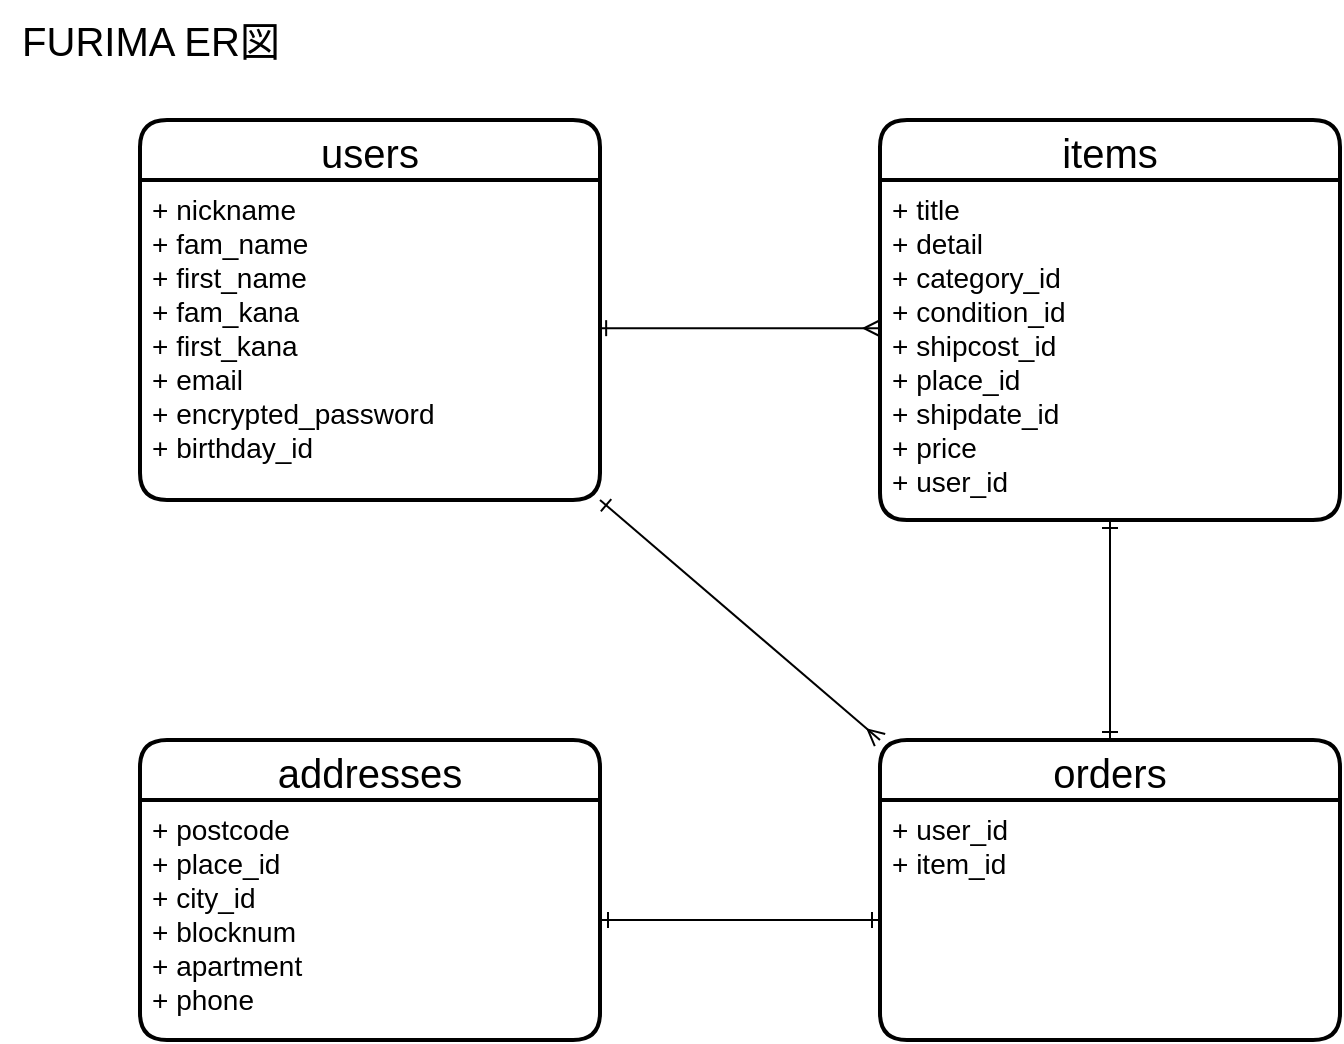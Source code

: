 <mxfile>
    <diagram id="ugiCKfKdi6BzKHjMdxOx" name="ページ1">
        <mxGraphModel dx="749" dy="725" grid="1" gridSize="10" guides="1" tooltips="1" connect="1" arrows="1" fold="1" page="1" pageScale="1" pageWidth="827" pageHeight="1169" math="0" shadow="0">
            <root>
                <mxCell id="0"/>
                <mxCell id="1" parent="0"/>
                <mxCell id="2" value="users" style="swimlane;childLayout=stackLayout;horizontal=1;startSize=30;horizontalStack=0;rounded=1;fontSize=20;fontStyle=0;strokeWidth=2;resizeParent=0;resizeLast=1;shadow=0;dashed=0;align=center;" parent="1" vertex="1">
                    <mxGeometry x="100" y="80" width="230" height="190" as="geometry"/>
                </mxCell>
                <mxCell id="3" value="+ nickname&#10;+ fam_name&#10;+ first_name&#10;+ fam_kana&#10;+ first_kana&#10;+ email&#10;+ encrypted_password&#10;+ birthday_id" style="align=left;strokeColor=none;fillColor=none;spacingLeft=4;fontSize=14;verticalAlign=top;resizable=0;rotatable=0;part=1;" parent="2" vertex="1">
                    <mxGeometry y="30" width="230" height="160" as="geometry"/>
                </mxCell>
                <mxCell id="4" value="items" style="swimlane;childLayout=stackLayout;horizontal=1;startSize=30;horizontalStack=0;rounded=1;fontSize=20;fontStyle=0;strokeWidth=2;resizeParent=0;resizeLast=1;shadow=0;dashed=0;align=center;" parent="1" vertex="1">
                    <mxGeometry x="470" y="80" width="230" height="200" as="geometry"/>
                </mxCell>
                <mxCell id="5" value="+ title&#10;+ detail&#10;+ category_id&#10;+ condition_id&#10;+ shipcost_id&#10;+ place_id&#10;+ shipdate_id&#10;+ price&#10;+ user_id" style="align=left;strokeColor=none;fillColor=none;spacingLeft=4;fontSize=14;verticalAlign=top;resizable=0;rotatable=0;part=1;" parent="4" vertex="1">
                    <mxGeometry y="30" width="230" height="170" as="geometry"/>
                </mxCell>
                <mxCell id="6" value="addresses" style="swimlane;childLayout=stackLayout;horizontal=1;startSize=30;horizontalStack=0;rounded=1;fontSize=20;fontStyle=0;strokeWidth=2;resizeParent=0;resizeLast=1;shadow=0;dashed=0;align=center;" parent="1" vertex="1">
                    <mxGeometry x="100" y="390" width="230" height="150" as="geometry"/>
                </mxCell>
                <mxCell id="7" value="+ postcode&#10;+ place_id&#10;+ city_id&#10;+ blocknum&#10;+ apartment&#10;+ phone" style="align=left;strokeColor=none;fillColor=none;spacingLeft=4;fontSize=14;verticalAlign=top;resizable=0;rotatable=0;part=1;" parent="6" vertex="1">
                    <mxGeometry y="30" width="230" height="120" as="geometry"/>
                </mxCell>
                <mxCell id="8" value="orders" style="swimlane;childLayout=stackLayout;horizontal=1;startSize=30;horizontalStack=0;rounded=1;fontSize=20;fontStyle=0;strokeWidth=2;resizeParent=0;resizeLast=1;shadow=0;dashed=0;align=center;" parent="1" vertex="1">
                    <mxGeometry x="470" y="390" width="230" height="150" as="geometry"/>
                </mxCell>
                <mxCell id="9" value="+ user_id&#10;+ item_id" style="align=left;strokeColor=none;fillColor=none;spacingLeft=4;fontSize=14;verticalAlign=top;resizable=0;rotatable=0;part=1;" parent="8" vertex="1">
                    <mxGeometry y="30" width="230" height="120" as="geometry"/>
                </mxCell>
                <mxCell id="12" style="edgeStyle=none;html=1;exitX=0.996;exitY=0.463;exitDx=0;exitDy=0;fontSize=14;endArrow=ERmany;endFill=0;startArrow=ERone;startFill=0;entryX=0;entryY=0.436;entryDx=0;entryDy=0;entryPerimeter=0;exitPerimeter=0;" parent="1" source="3" target="5" edge="1">
                    <mxGeometry relative="1" as="geometry">
                        <mxPoint x="460" y="190" as="targetPoint"/>
                    </mxGeometry>
                </mxCell>
                <mxCell id="13" style="edgeStyle=none;html=1;exitX=0.5;exitY=1;exitDx=0;exitDy=0;fontSize=14;endArrow=ERone;endFill=0;startArrow=ERone;startFill=0;entryX=0.5;entryY=0;entryDx=0;entryDy=0;" parent="1" source="5" target="8" edge="1">
                    <mxGeometry relative="1" as="geometry">
                        <mxPoint x="585" y="380" as="targetPoint"/>
                    </mxGeometry>
                </mxCell>
                <mxCell id="14" style="edgeStyle=none;html=1;exitX=1;exitY=0.5;exitDx=0;exitDy=0;entryX=0;entryY=0.5;entryDx=0;entryDy=0;fontSize=14;startArrow=ERone;startFill=0;endArrow=ERone;endFill=0;" parent="1" source="7" target="9" edge="1">
                    <mxGeometry relative="1" as="geometry"/>
                </mxCell>
                <mxCell id="16" style="edgeStyle=none;html=1;exitX=1;exitY=1;exitDx=0;exitDy=0;entryX=0;entryY=0;entryDx=0;entryDy=0;fontSize=14;startArrow=ERone;startFill=0;endArrow=ERmany;endFill=0;" parent="1" source="3" target="8" edge="1">
                    <mxGeometry relative="1" as="geometry"/>
                </mxCell>
                <mxCell id="17" value="FURIMA ER図" style="text;html=1;align=center;verticalAlign=middle;resizable=0;points=[];autosize=1;strokeColor=none;fillColor=none;fontSize=20;" parent="1" vertex="1">
                    <mxGeometry x="30" y="20" width="150" height="40" as="geometry"/>
                </mxCell>
            </root>
        </mxGraphModel>
    </diagram>
</mxfile>